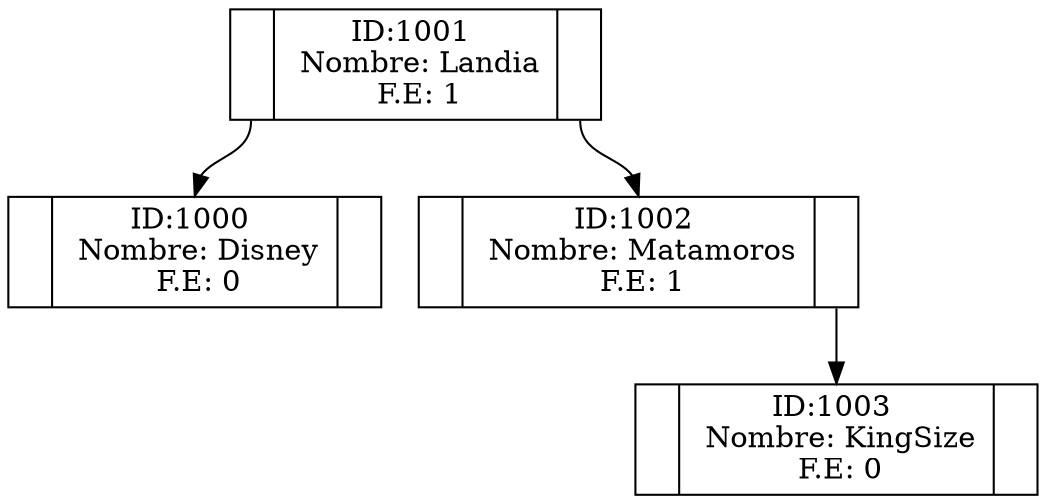 digraph Arbol{
node [shape=record];
n_1001[label = "<izq> |<dat> ID:1001 \n Nombre: Landia\n F.E:  1 |<der>"]
n_1001:izq -> n_1000:dat;
n_1000[label = "<izq> |<dat> ID:1000 \n Nombre: Disney\n F.E:  0 |<der>"]
n_1001:der -> n_1002:dat;
n_1002[label = "<izq> |<dat> ID:1002 \n Nombre: Matamoros\n F.E:  1 |<der>"]
n_1002:der -> n_1003:dat;
n_1003[label = "<izq> |<dat> ID:1003 \n Nombre: KingSize\n F.E:  0 |<der>"]
}

